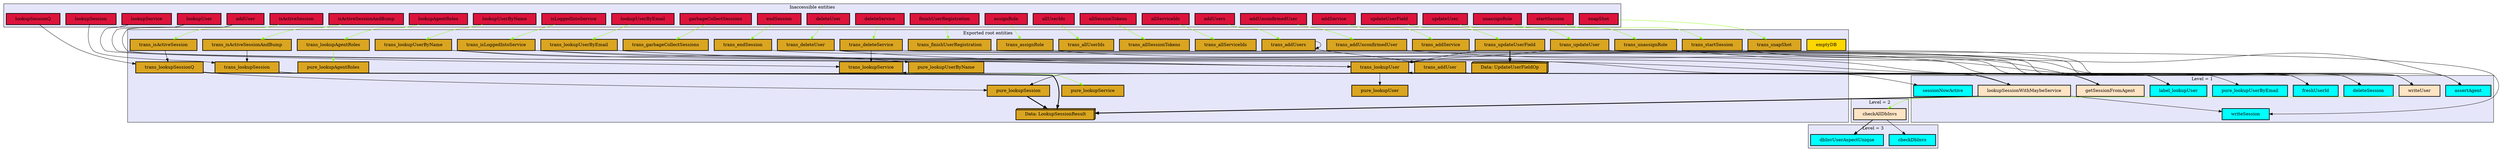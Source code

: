 digraph "Levels within Thentos.DB.Trans" {
    node [margin="0.4,0.1"
         ,style=filled];
    subgraph "cluster_-1" {
        graph [label="Inaccessible entities"
              ,style=filled
              ,fillcolor=lavender];
        9 [label=addService
          ,shape=box
          ,fillcolor=crimson
          ,style="filled,bold"];
        10 [label=addUnconfirmedUser
           ,shape=box
           ,fillcolor=crimson
           ,style="filled,bold"];
        11 [label=addUser
           ,shape=box
           ,fillcolor=crimson
           ,style="filled,bold"];
        12 [label=addUsers
           ,shape=box
           ,fillcolor=crimson
           ,style="filled,bold"];
        13 [label=allServiceIds
           ,shape=box
           ,fillcolor=crimson
           ,style="filled,bold"];
        14 [label=allSessionTokens
           ,shape=box
           ,fillcolor=crimson
           ,style="filled,bold"];
        15 [label=allUserIds
           ,shape=box
           ,fillcolor=crimson
           ,style="filled,bold"];
        17 [label=assignRole
           ,shape=box
           ,fillcolor=crimson
           ,style="filled,bold"];
        21 [label=deleteService
           ,shape=box
           ,fillcolor=crimson
           ,style="filled,bold"];
        23 [label=deleteUser
           ,shape=box
           ,fillcolor=crimson
           ,style="filled,bold"];
        25 [label=endSession
           ,shape=box
           ,fillcolor=crimson
           ,style="filled,bold"];
        26 [label=finishUserRegistration
           ,shape=box
           ,fillcolor=crimson
           ,style="filled,bold"];
        28 [label=garbageCollectSessions
           ,shape=box
           ,fillcolor=crimson
           ,style="filled,bold"];
        30 [label=isActiveSession
           ,shape=box
           ,fillcolor=crimson
           ,style="filled,bold"];
        31 [label=isActiveSessionAndBump
           ,shape=box
           ,fillcolor=crimson
           ,style="filled,bold"];
        32 [label=isLoggedIntoService
           ,shape=box
           ,fillcolor=crimson
           ,style="filled,bold"];
        34 [label=lookupAgentRoles
           ,shape=box
           ,fillcolor=crimson
           ,style="filled,bold"];
        35 [label=lookupService
           ,shape=box
           ,fillcolor=crimson
           ,style="filled,bold"];
        36 [label=lookupSession
           ,shape=box
           ,fillcolor=crimson
           ,style="filled,bold"];
        37 [label=lookupSessionQ
           ,shape=box
           ,fillcolor=crimson
           ,style="filled,bold"];
        39 [label=lookupUser
           ,shape=box
           ,fillcolor=crimson
           ,style="filled,bold"];
        40 [label=lookupUserByEmail
           ,shape=box
           ,fillcolor=crimson
           ,style="filled,bold"];
        41 [label=lookupUserByName
           ,shape=box
           ,fillcolor=crimson
           ,style="filled,bold"];
        49 [label=snapShot
           ,shape=box
           ,fillcolor=crimson
           ,style="filled,bold"];
        50 [label=startSession
           ,shape=box
           ,fillcolor=crimson
           ,style="filled,bold"];
        79 [label=unassignRole
           ,shape=box
           ,fillcolor=crimson
           ,style="filled,bold"];
        80 [label=updateUser
           ,shape=box
           ,fillcolor=crimson
           ,style="filled,bold"];
        81 [label=updateUserField
           ,shape=box
           ,fillcolor=crimson
           ,style="filled,bold"];
    }
    subgraph cluster_0 {
        graph [label="Exported root entities"
              ,style=filled
              ,fillcolor=lavender];
        1 [label="Data: LookupSessionResult"
          ,shape=box3d
          ,fillcolor=goldenrod
          ,style="filled,bold"];
        5 [label="Data: UpdateUserFieldOp"
          ,shape=box3d
          ,fillcolor=goldenrod
          ,style="filled,bold"];
        24 [label=emptyDB
           ,shape=box
           ,fillcolor=gold
           ,style="filled,bold"];
        42 [label=pure_lookupAgentRoles
           ,shape=box
           ,fillcolor=goldenrod
           ,style="filled,bold"];
        43 [label=pure_lookupService
           ,shape=box
           ,fillcolor=goldenrod
           ,style="filled,bold"];
        44 [label=pure_lookupSession
           ,shape=box
           ,fillcolor=goldenrod
           ,style="filled,bold"];
        45 [label=pure_lookupUser
           ,shape=box
           ,fillcolor=goldenrod
           ,style="filled,bold"];
        47 [label=pure_lookupUserByName
           ,shape=box
           ,fillcolor=goldenrod
           ,style="filled,bold"];
        51 [label=trans_addService
           ,shape=box
           ,fillcolor=goldenrod
           ,style="filled,bold"];
        52 [label=trans_addUnconfirmedUser
           ,shape=box
           ,fillcolor=goldenrod
           ,style="filled,bold"];
        53 [label=trans_addUser
           ,shape=box
           ,fillcolor=goldenrod
           ,style="filled,bold"];
        54 [label=trans_addUsers
           ,shape=box
           ,fillcolor=goldenrod
           ,style="filled,bold"];
        55 [label=trans_allServiceIds
           ,shape=box
           ,fillcolor=goldenrod
           ,style="filled,bold"];
        56 [label=trans_allSessionTokens
           ,shape=box
           ,fillcolor=goldenrod
           ,style="filled,bold"];
        57 [label=trans_allUserIds
           ,shape=box
           ,fillcolor=goldenrod
           ,style="filled,bold"];
        58 [label=trans_assignRole
           ,shape=box
           ,fillcolor=goldenrod
           ,style="filled,bold"];
        59 [label=trans_deleteService
           ,shape=box
           ,fillcolor=goldenrod
           ,style="filled,bold"];
        60 [label=trans_deleteUser
           ,shape=box
           ,fillcolor=goldenrod
           ,style="filled,bold"];
        61 [label=trans_endSession
           ,shape=box
           ,fillcolor=goldenrod
           ,style="filled,bold"];
        62 [label=trans_finishUserRegistration
           ,shape=box
           ,fillcolor=goldenrod
           ,style="filled,bold"];
        63 [label=trans_garbageCollectSessions
           ,shape=box
           ,fillcolor=goldenrod
           ,style="filled,bold"];
        64 [label=trans_isActiveSession
           ,shape=box
           ,fillcolor=goldenrod
           ,style="filled,bold"];
        65 [label=trans_isActiveSessionAndBump
           ,shape=box
           ,fillcolor=goldenrod
           ,style="filled,bold"];
        66 [label=trans_isLoggedIntoService
           ,shape=box
           ,fillcolor=goldenrod
           ,style="filled,bold"];
        67 [label=trans_lookupAgentRoles
           ,shape=box
           ,fillcolor=goldenrod
           ,style="filled,bold"];
        68 [label=trans_lookupService
           ,shape=box
           ,fillcolor=goldenrod
           ,style="filled,bold"];
        69 [label=trans_lookupSession
           ,shape=box
           ,fillcolor=goldenrod
           ,style="filled,bold"];
        70 [label=trans_lookupSessionQ
           ,shape=box
           ,fillcolor=goldenrod
           ,style="filled,bold"];
        71 [label=trans_lookupUser
           ,shape=box
           ,fillcolor=goldenrod
           ,style="filled,bold"];
        72 [label=trans_lookupUserByEmail
           ,shape=box
           ,fillcolor=goldenrod
           ,style="filled,bold"];
        73 [label=trans_lookupUserByName
           ,shape=box
           ,fillcolor=goldenrod
           ,style="filled,bold"];
        74 [label=trans_snapShot
           ,shape=box
           ,fillcolor=goldenrod
           ,style="filled,bold"];
        75 [label=trans_startSession
           ,shape=box
           ,fillcolor=goldenrod
           ,style="filled,bold"];
        76 [label=trans_unassignRole
           ,shape=box
           ,fillcolor=goldenrod
           ,style="filled,bold"];
        77 [label=trans_updateUser
           ,shape=box
           ,fillcolor=goldenrod
           ,style="filled,bold"];
        78 [label=trans_updateUserField
           ,shape=box
           ,fillcolor=goldenrod
           ,style="filled,bold"];
    }
    subgraph cluster_1 {
        graph [label="Level = 1"
              ,style=filled
              ,fillcolor=lavender];
        16 [label=assertAgent
           ,shape=box
           ,fillcolor=cyan
           ,style="filled,bold"];
        22 [label=deleteSession
           ,shape=box
           ,fillcolor=cyan
           ,style="filled,bold"];
        27 [label=freshUserId
           ,shape=box
           ,fillcolor=cyan
           ,style="filled,bold"];
        29 [label=getSessionFromAgent
           ,shape=box
           ,fillcolor=bisque
           ,style="filled,bold"];
        33 [label=label_lookupUser
           ,shape=box
           ,fillcolor=cyan
           ,style="filled,bold"];
        38 [label=lookupSessionWithMaybeService
           ,shape=box
           ,fillcolor=bisque
           ,style="filled,bold"];
        46 [label=pure_lookupUserByEmail
           ,shape=box
           ,fillcolor=cyan
           ,style="filled,bold"];
        48 [label=sessionNowActive
           ,shape=box
           ,fillcolor=cyan
           ,style="filled,bold"];
        82 [label=writeSession
           ,shape=box
           ,fillcolor=cyan
           ,style="filled,bold"];
        83 [label=writeUser
           ,shape=box
           ,fillcolor=bisque
           ,style="filled,bold"];
    }
    subgraph cluster_2 {
        graph [label="Level = 2"
              ,style=filled
              ,fillcolor=lavender];
        18 [label=checkAllDbInvs
           ,shape=box
           ,fillcolor=bisque
           ,style="filled,bold"];
    }
    subgraph cluster_3 {
        graph [label="Level = 3"
              ,style=filled
              ,fillcolor=lavender];
        19 [label=checkDbInvs
           ,shape=box
           ,fillcolor=cyan
           ,style="filled,bold"];
        20 [label=dbInvUserAspectUnique
           ,shape=box
           ,fillcolor=cyan
           ,style="filled,bold"];
    }
    9 -> 51 [penwidth=1
            ,color=chartreuse];
    10 -> 52 [penwidth=1
             ,color=chartreuse];
    11 -> 53 [penwidth=1
             ,color=black];
    12 -> 54 [penwidth=1
             ,color=chartreuse];
    13 -> 55 [penwidth=1
             ,color=chartreuse];
    14 -> 56 [penwidth=1
             ,color=chartreuse];
    15 -> 57 [penwidth=1
             ,color=chartreuse];
    17 -> 58 [penwidth=1
             ,color=chartreuse];
    18 -> 19 [penwidth=1
             ,color=black];
    18 -> 20 [penwidth=1.6931471805599454
             ,color=black];
    21 -> 59 [penwidth=1
             ,color=chartreuse];
    23 -> 60 [penwidth=1
             ,color=chartreuse];
    25 -> 61 [penwidth=1
             ,color=chartreuse];
    26 -> 62 [penwidth=1
             ,color=chartreuse];
    28 -> 63 [penwidth=1
             ,color=chartreuse];
    29 -> 68 [penwidth=1
             ,color=black];
    29 -> 71 [penwidth=1
             ,color=black];
    30 -> 64 [penwidth=1
             ,color=chartreuse];
    31 -> 65 [penwidth=1
             ,color=chartreuse];
    32 -> 66 [penwidth=1
             ,color=chartreuse];
    34 -> 67 [penwidth=1
             ,color=chartreuse];
    35 -> 68 [penwidth=1
             ,color=black];
    36 -> 69 [penwidth=1
             ,color=black];
    37 -> 70 [penwidth=1
             ,color=black];
    38 -> 1 [penwidth=2.386294361119891
            ,color=black];
    38 -> 44 [penwidth=1
             ,color=black];
    38 -> 82 [penwidth=1
             ,color=black];
    39 -> 71 [penwidth=1
             ,color=black];
    40 -> 72 [penwidth=1
             ,color=chartreuse];
    41 -> 73 [penwidth=1
             ,color=chartreuse];
    44 -> 1 [penwidth=2.6094379124341005
            ,color=black];
    44 -> 48 [penwidth=1
             ,color=black];
    49 -> 74 [penwidth=1
             ,color=chartreuse];
    50 -> 75 [penwidth=1
             ,color=chartreuse];
    52 -> 27 [penwidth=1
             ,color=black];
    53 -> 27 [penwidth=1
             ,color=black];
    53 -> 83 [penwidth=1
             ,color=black];
    54 -> 53 [penwidth=1
             ,color=black];
    54 -> 54 [penwidth=1
             ,color=black];
    58 -> 16 [penwidth=1
             ,color=black];
    59 -> 22 [penwidth=1
             ,color=black];
    59 -> 68 [penwidth=1
             ,color=black];
    60 -> 22 [penwidth=1
             ,color=black];
    60 -> 71 [penwidth=1
             ,color=black];
    61 -> 22 [penwidth=1
             ,color=black];
    62 -> 83 [penwidth=1
             ,color=black];
    64 -> 70 [penwidth=1
             ,color=black];
    65 -> 69 [penwidth=1
             ,color=black];
    66 -> 38 [penwidth=1
             ,color=black];
    66 -> 71 [penwidth=1
             ,color=black];
    67 -> 42 [penwidth=1
             ,color=chartreuse];
    68 -> 43 [penwidth=1
             ,color=chartreuse];
    69 -> 38 [penwidth=1
             ,color=black];
    70 -> 1 [penwidth=2.386294361119891
            ,color=black];
    70 -> 44 [penwidth=1
             ,color=black];
    71 -> 33 [penwidth=1
             ,color=black];
    71 -> 45 [penwidth=1
             ,color=black];
    72 -> 33 [penwidth=1
             ,color=black];
    72 -> 46 [penwidth=1
             ,color=black];
    73 -> 33 [penwidth=1
             ,color=black];
    73 -> 47 [penwidth=1
             ,color=black];
    75 -> 29 [penwidth=1
             ,color=black];
    75 -> 82 [penwidth=1
             ,color=black];
    76 -> 16 [penwidth=1
             ,color=black];
    77 -> 71 [penwidth=1
             ,color=black];
    77 -> 83 [penwidth=1
             ,color=black];
    78 -> 5 [penwidth=2.386294361119891
            ,color=black];
    78 -> 71 [penwidth=1
             ,color=black];
    78 -> 83 [penwidth=1
             ,color=black];
    79 -> 76 [penwidth=1
             ,color=chartreuse];
    80 -> 77 [penwidth=1
             ,color=chartreuse];
    81 -> 78 [penwidth=1
             ,color=chartreuse];
    83 -> 18 [penwidth=1
             ,color=chartreuse];
}
